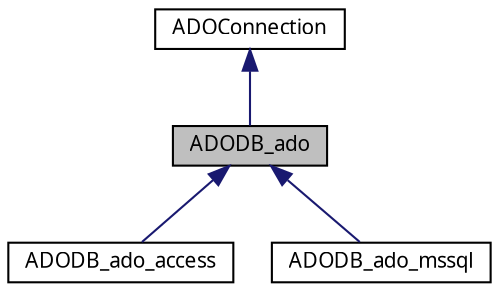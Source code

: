 digraph G
{
  bgcolor="transparent";
  edge [fontname="FreeSans.ttf",fontsize=10,labelfontname="FreeSans.ttf",labelfontsize=10];
  node [fontname="FreeSans.ttf",fontsize=10,shape=record];
  Node1 [label="ADODB_ado",height=0.2,width=0.4,color="black", fillcolor="grey75", style="filled" fontcolor="black"];
  Node2 -> Node1 [dir=back,color="midnightblue",fontsize=10,style="solid",fontname="FreeSans.ttf"];
  Node2 [label="ADOConnection",height=0.2,width=0.4,color="black",URL="$class_a_d_o_connection.html"];
  Node1 -> Node3 [dir=back,color="midnightblue",fontsize=10,style="solid",fontname="FreeSans.ttf"];
  Node3 [label="ADODB_ado_access",height=0.2,width=0.4,color="black",URL="$class_a_d_o_d_b__ado__access.html"];
  Node1 -> Node4 [dir=back,color="midnightblue",fontsize=10,style="solid",fontname="FreeSans.ttf"];
  Node4 [label="ADODB_ado_mssql",height=0.2,width=0.4,color="black",URL="$class_a_d_o_d_b__ado__mssql.html"];
}
